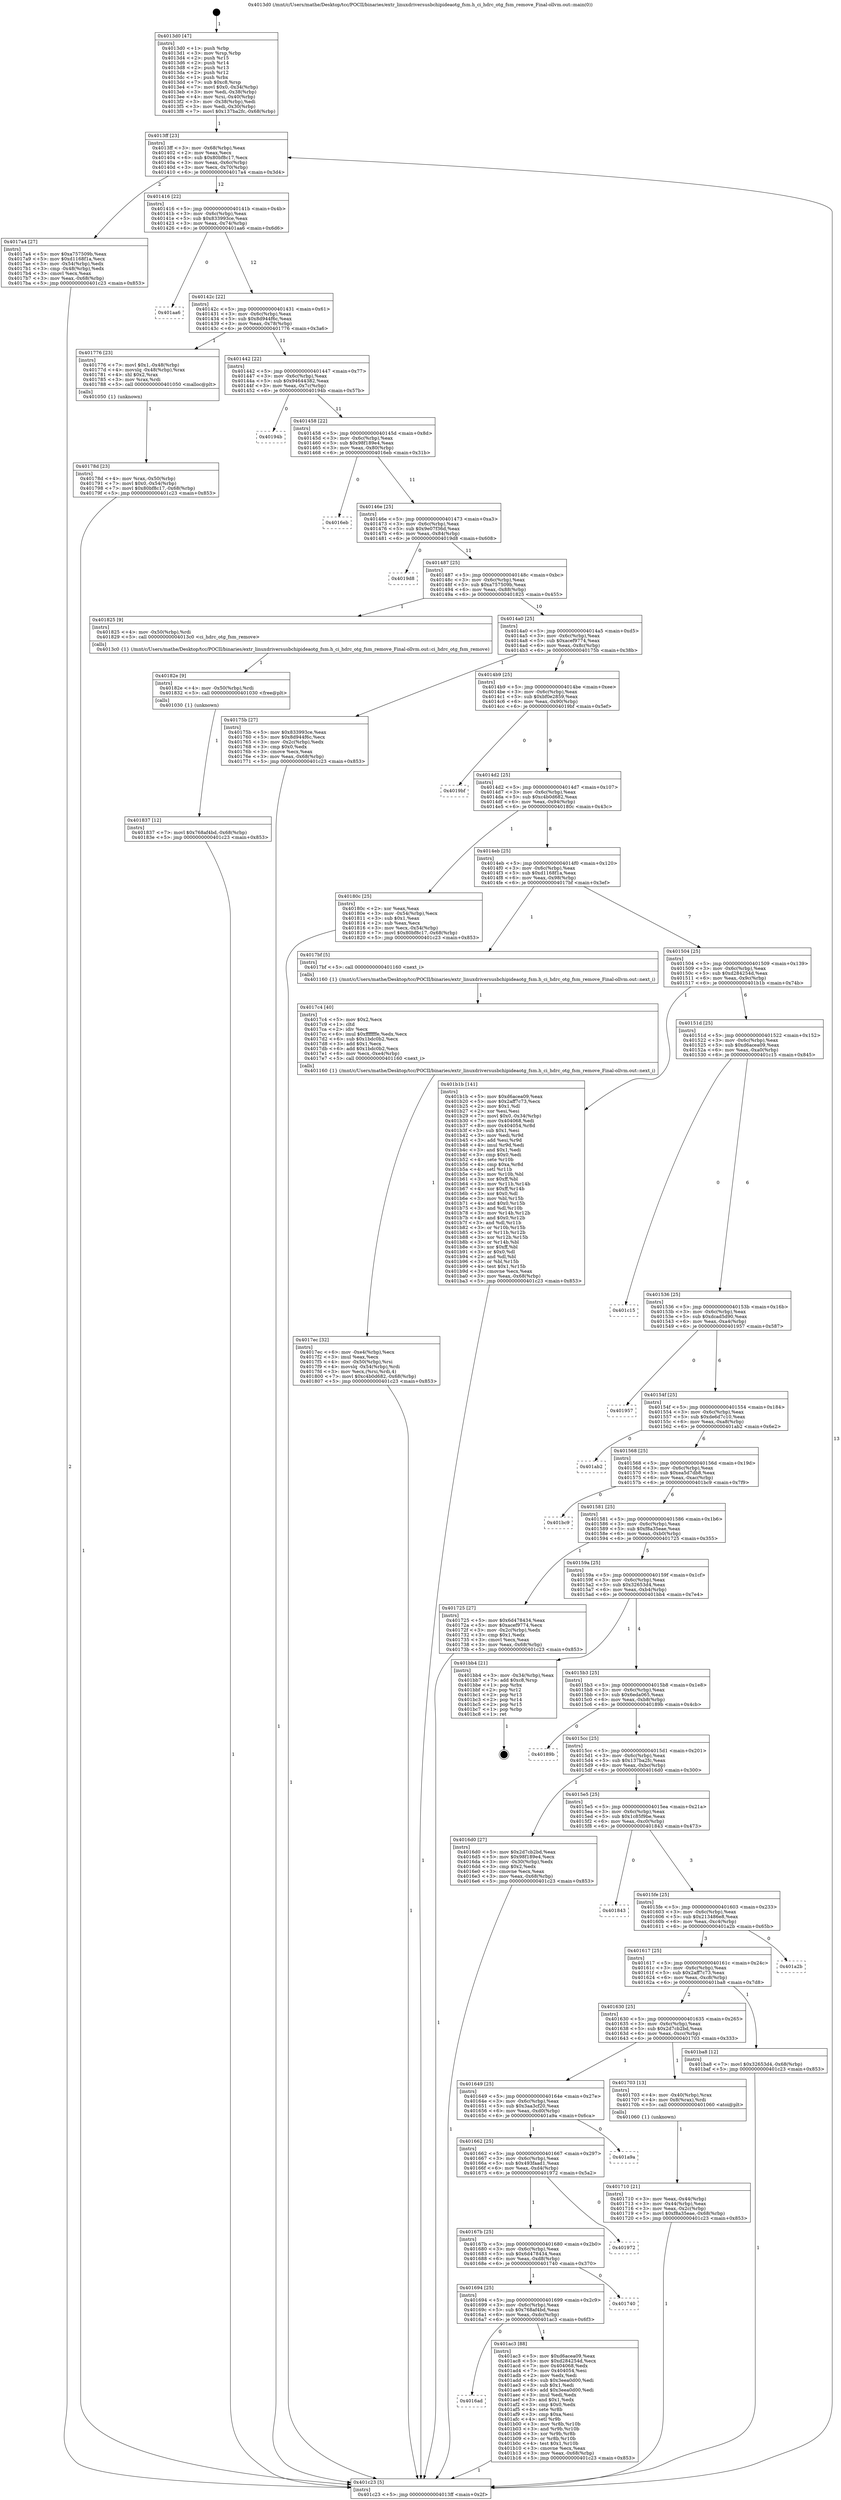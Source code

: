 digraph "0x4013d0" {
  label = "0x4013d0 (/mnt/c/Users/mathe/Desktop/tcc/POCII/binaries/extr_linuxdriversusbchipideaotg_fsm.h_ci_hdrc_otg_fsm_remove_Final-ollvm.out::main(0))"
  labelloc = "t"
  node[shape=record]

  Entry [label="",width=0.3,height=0.3,shape=circle,fillcolor=black,style=filled]
  "0x4013ff" [label="{
     0x4013ff [23]\l
     | [instrs]\l
     &nbsp;&nbsp;0x4013ff \<+3\>: mov -0x68(%rbp),%eax\l
     &nbsp;&nbsp;0x401402 \<+2\>: mov %eax,%ecx\l
     &nbsp;&nbsp;0x401404 \<+6\>: sub $0x80bf8c17,%ecx\l
     &nbsp;&nbsp;0x40140a \<+3\>: mov %eax,-0x6c(%rbp)\l
     &nbsp;&nbsp;0x40140d \<+3\>: mov %ecx,-0x70(%rbp)\l
     &nbsp;&nbsp;0x401410 \<+6\>: je 00000000004017a4 \<main+0x3d4\>\l
  }"]
  "0x4017a4" [label="{
     0x4017a4 [27]\l
     | [instrs]\l
     &nbsp;&nbsp;0x4017a4 \<+5\>: mov $0xa757509b,%eax\l
     &nbsp;&nbsp;0x4017a9 \<+5\>: mov $0xd1168f1a,%ecx\l
     &nbsp;&nbsp;0x4017ae \<+3\>: mov -0x54(%rbp),%edx\l
     &nbsp;&nbsp;0x4017b1 \<+3\>: cmp -0x48(%rbp),%edx\l
     &nbsp;&nbsp;0x4017b4 \<+3\>: cmovl %ecx,%eax\l
     &nbsp;&nbsp;0x4017b7 \<+3\>: mov %eax,-0x68(%rbp)\l
     &nbsp;&nbsp;0x4017ba \<+5\>: jmp 0000000000401c23 \<main+0x853\>\l
  }"]
  "0x401416" [label="{
     0x401416 [22]\l
     | [instrs]\l
     &nbsp;&nbsp;0x401416 \<+5\>: jmp 000000000040141b \<main+0x4b\>\l
     &nbsp;&nbsp;0x40141b \<+3\>: mov -0x6c(%rbp),%eax\l
     &nbsp;&nbsp;0x40141e \<+5\>: sub $0x833993ce,%eax\l
     &nbsp;&nbsp;0x401423 \<+3\>: mov %eax,-0x74(%rbp)\l
     &nbsp;&nbsp;0x401426 \<+6\>: je 0000000000401aa6 \<main+0x6d6\>\l
  }"]
  Exit [label="",width=0.3,height=0.3,shape=circle,fillcolor=black,style=filled,peripheries=2]
  "0x401aa6" [label="{
     0x401aa6\l
  }", style=dashed]
  "0x40142c" [label="{
     0x40142c [22]\l
     | [instrs]\l
     &nbsp;&nbsp;0x40142c \<+5\>: jmp 0000000000401431 \<main+0x61\>\l
     &nbsp;&nbsp;0x401431 \<+3\>: mov -0x6c(%rbp),%eax\l
     &nbsp;&nbsp;0x401434 \<+5\>: sub $0x8d944f6c,%eax\l
     &nbsp;&nbsp;0x401439 \<+3\>: mov %eax,-0x78(%rbp)\l
     &nbsp;&nbsp;0x40143c \<+6\>: je 0000000000401776 \<main+0x3a6\>\l
  }"]
  "0x4016ad" [label="{
     0x4016ad\l
  }", style=dashed]
  "0x401776" [label="{
     0x401776 [23]\l
     | [instrs]\l
     &nbsp;&nbsp;0x401776 \<+7\>: movl $0x1,-0x48(%rbp)\l
     &nbsp;&nbsp;0x40177d \<+4\>: movslq -0x48(%rbp),%rax\l
     &nbsp;&nbsp;0x401781 \<+4\>: shl $0x2,%rax\l
     &nbsp;&nbsp;0x401785 \<+3\>: mov %rax,%rdi\l
     &nbsp;&nbsp;0x401788 \<+5\>: call 0000000000401050 \<malloc@plt\>\l
     | [calls]\l
     &nbsp;&nbsp;0x401050 \{1\} (unknown)\l
  }"]
  "0x401442" [label="{
     0x401442 [22]\l
     | [instrs]\l
     &nbsp;&nbsp;0x401442 \<+5\>: jmp 0000000000401447 \<main+0x77\>\l
     &nbsp;&nbsp;0x401447 \<+3\>: mov -0x6c(%rbp),%eax\l
     &nbsp;&nbsp;0x40144a \<+5\>: sub $0x94644382,%eax\l
     &nbsp;&nbsp;0x40144f \<+3\>: mov %eax,-0x7c(%rbp)\l
     &nbsp;&nbsp;0x401452 \<+6\>: je 000000000040194b \<main+0x57b\>\l
  }"]
  "0x401ac3" [label="{
     0x401ac3 [88]\l
     | [instrs]\l
     &nbsp;&nbsp;0x401ac3 \<+5\>: mov $0xd6acea09,%eax\l
     &nbsp;&nbsp;0x401ac8 \<+5\>: mov $0xd284254d,%ecx\l
     &nbsp;&nbsp;0x401acd \<+7\>: mov 0x404068,%edx\l
     &nbsp;&nbsp;0x401ad4 \<+7\>: mov 0x404054,%esi\l
     &nbsp;&nbsp;0x401adb \<+2\>: mov %edx,%edi\l
     &nbsp;&nbsp;0x401add \<+6\>: sub $0x3eea0d00,%edi\l
     &nbsp;&nbsp;0x401ae3 \<+3\>: sub $0x1,%edi\l
     &nbsp;&nbsp;0x401ae6 \<+6\>: add $0x3eea0d00,%edi\l
     &nbsp;&nbsp;0x401aec \<+3\>: imul %edi,%edx\l
     &nbsp;&nbsp;0x401aef \<+3\>: and $0x1,%edx\l
     &nbsp;&nbsp;0x401af2 \<+3\>: cmp $0x0,%edx\l
     &nbsp;&nbsp;0x401af5 \<+4\>: sete %r8b\l
     &nbsp;&nbsp;0x401af9 \<+3\>: cmp $0xa,%esi\l
     &nbsp;&nbsp;0x401afc \<+4\>: setl %r9b\l
     &nbsp;&nbsp;0x401b00 \<+3\>: mov %r8b,%r10b\l
     &nbsp;&nbsp;0x401b03 \<+3\>: and %r9b,%r10b\l
     &nbsp;&nbsp;0x401b06 \<+3\>: xor %r9b,%r8b\l
     &nbsp;&nbsp;0x401b09 \<+3\>: or %r8b,%r10b\l
     &nbsp;&nbsp;0x401b0c \<+4\>: test $0x1,%r10b\l
     &nbsp;&nbsp;0x401b10 \<+3\>: cmovne %ecx,%eax\l
     &nbsp;&nbsp;0x401b13 \<+3\>: mov %eax,-0x68(%rbp)\l
     &nbsp;&nbsp;0x401b16 \<+5\>: jmp 0000000000401c23 \<main+0x853\>\l
  }"]
  "0x40194b" [label="{
     0x40194b\l
  }", style=dashed]
  "0x401458" [label="{
     0x401458 [22]\l
     | [instrs]\l
     &nbsp;&nbsp;0x401458 \<+5\>: jmp 000000000040145d \<main+0x8d\>\l
     &nbsp;&nbsp;0x40145d \<+3\>: mov -0x6c(%rbp),%eax\l
     &nbsp;&nbsp;0x401460 \<+5\>: sub $0x98f189e4,%eax\l
     &nbsp;&nbsp;0x401465 \<+3\>: mov %eax,-0x80(%rbp)\l
     &nbsp;&nbsp;0x401468 \<+6\>: je 00000000004016eb \<main+0x31b\>\l
  }"]
  "0x401694" [label="{
     0x401694 [25]\l
     | [instrs]\l
     &nbsp;&nbsp;0x401694 \<+5\>: jmp 0000000000401699 \<main+0x2c9\>\l
     &nbsp;&nbsp;0x401699 \<+3\>: mov -0x6c(%rbp),%eax\l
     &nbsp;&nbsp;0x40169c \<+5\>: sub $0x768af4bd,%eax\l
     &nbsp;&nbsp;0x4016a1 \<+6\>: mov %eax,-0xdc(%rbp)\l
     &nbsp;&nbsp;0x4016a7 \<+6\>: je 0000000000401ac3 \<main+0x6f3\>\l
  }"]
  "0x4016eb" [label="{
     0x4016eb\l
  }", style=dashed]
  "0x40146e" [label="{
     0x40146e [25]\l
     | [instrs]\l
     &nbsp;&nbsp;0x40146e \<+5\>: jmp 0000000000401473 \<main+0xa3\>\l
     &nbsp;&nbsp;0x401473 \<+3\>: mov -0x6c(%rbp),%eax\l
     &nbsp;&nbsp;0x401476 \<+5\>: sub $0x9e07f36d,%eax\l
     &nbsp;&nbsp;0x40147b \<+6\>: mov %eax,-0x84(%rbp)\l
     &nbsp;&nbsp;0x401481 \<+6\>: je 00000000004019d8 \<main+0x608\>\l
  }"]
  "0x401740" [label="{
     0x401740\l
  }", style=dashed]
  "0x4019d8" [label="{
     0x4019d8\l
  }", style=dashed]
  "0x401487" [label="{
     0x401487 [25]\l
     | [instrs]\l
     &nbsp;&nbsp;0x401487 \<+5\>: jmp 000000000040148c \<main+0xbc\>\l
     &nbsp;&nbsp;0x40148c \<+3\>: mov -0x6c(%rbp),%eax\l
     &nbsp;&nbsp;0x40148f \<+5\>: sub $0xa757509b,%eax\l
     &nbsp;&nbsp;0x401494 \<+6\>: mov %eax,-0x88(%rbp)\l
     &nbsp;&nbsp;0x40149a \<+6\>: je 0000000000401825 \<main+0x455\>\l
  }"]
  "0x40167b" [label="{
     0x40167b [25]\l
     | [instrs]\l
     &nbsp;&nbsp;0x40167b \<+5\>: jmp 0000000000401680 \<main+0x2b0\>\l
     &nbsp;&nbsp;0x401680 \<+3\>: mov -0x6c(%rbp),%eax\l
     &nbsp;&nbsp;0x401683 \<+5\>: sub $0x6d478434,%eax\l
     &nbsp;&nbsp;0x401688 \<+6\>: mov %eax,-0xd8(%rbp)\l
     &nbsp;&nbsp;0x40168e \<+6\>: je 0000000000401740 \<main+0x370\>\l
  }"]
  "0x401825" [label="{
     0x401825 [9]\l
     | [instrs]\l
     &nbsp;&nbsp;0x401825 \<+4\>: mov -0x50(%rbp),%rdi\l
     &nbsp;&nbsp;0x401829 \<+5\>: call 00000000004013c0 \<ci_hdrc_otg_fsm_remove\>\l
     | [calls]\l
     &nbsp;&nbsp;0x4013c0 \{1\} (/mnt/c/Users/mathe/Desktop/tcc/POCII/binaries/extr_linuxdriversusbchipideaotg_fsm.h_ci_hdrc_otg_fsm_remove_Final-ollvm.out::ci_hdrc_otg_fsm_remove)\l
  }"]
  "0x4014a0" [label="{
     0x4014a0 [25]\l
     | [instrs]\l
     &nbsp;&nbsp;0x4014a0 \<+5\>: jmp 00000000004014a5 \<main+0xd5\>\l
     &nbsp;&nbsp;0x4014a5 \<+3\>: mov -0x6c(%rbp),%eax\l
     &nbsp;&nbsp;0x4014a8 \<+5\>: sub $0xacef9774,%eax\l
     &nbsp;&nbsp;0x4014ad \<+6\>: mov %eax,-0x8c(%rbp)\l
     &nbsp;&nbsp;0x4014b3 \<+6\>: je 000000000040175b \<main+0x38b\>\l
  }"]
  "0x401972" [label="{
     0x401972\l
  }", style=dashed]
  "0x40175b" [label="{
     0x40175b [27]\l
     | [instrs]\l
     &nbsp;&nbsp;0x40175b \<+5\>: mov $0x833993ce,%eax\l
     &nbsp;&nbsp;0x401760 \<+5\>: mov $0x8d944f6c,%ecx\l
     &nbsp;&nbsp;0x401765 \<+3\>: mov -0x2c(%rbp),%edx\l
     &nbsp;&nbsp;0x401768 \<+3\>: cmp $0x0,%edx\l
     &nbsp;&nbsp;0x40176b \<+3\>: cmove %ecx,%eax\l
     &nbsp;&nbsp;0x40176e \<+3\>: mov %eax,-0x68(%rbp)\l
     &nbsp;&nbsp;0x401771 \<+5\>: jmp 0000000000401c23 \<main+0x853\>\l
  }"]
  "0x4014b9" [label="{
     0x4014b9 [25]\l
     | [instrs]\l
     &nbsp;&nbsp;0x4014b9 \<+5\>: jmp 00000000004014be \<main+0xee\>\l
     &nbsp;&nbsp;0x4014be \<+3\>: mov -0x6c(%rbp),%eax\l
     &nbsp;&nbsp;0x4014c1 \<+5\>: sub $0xbf0e2859,%eax\l
     &nbsp;&nbsp;0x4014c6 \<+6\>: mov %eax,-0x90(%rbp)\l
     &nbsp;&nbsp;0x4014cc \<+6\>: je 00000000004019bf \<main+0x5ef\>\l
  }"]
  "0x401662" [label="{
     0x401662 [25]\l
     | [instrs]\l
     &nbsp;&nbsp;0x401662 \<+5\>: jmp 0000000000401667 \<main+0x297\>\l
     &nbsp;&nbsp;0x401667 \<+3\>: mov -0x6c(%rbp),%eax\l
     &nbsp;&nbsp;0x40166a \<+5\>: sub $0x493faad1,%eax\l
     &nbsp;&nbsp;0x40166f \<+6\>: mov %eax,-0xd4(%rbp)\l
     &nbsp;&nbsp;0x401675 \<+6\>: je 0000000000401972 \<main+0x5a2\>\l
  }"]
  "0x4019bf" [label="{
     0x4019bf\l
  }", style=dashed]
  "0x4014d2" [label="{
     0x4014d2 [25]\l
     | [instrs]\l
     &nbsp;&nbsp;0x4014d2 \<+5\>: jmp 00000000004014d7 \<main+0x107\>\l
     &nbsp;&nbsp;0x4014d7 \<+3\>: mov -0x6c(%rbp),%eax\l
     &nbsp;&nbsp;0x4014da \<+5\>: sub $0xc4b0d682,%eax\l
     &nbsp;&nbsp;0x4014df \<+6\>: mov %eax,-0x94(%rbp)\l
     &nbsp;&nbsp;0x4014e5 \<+6\>: je 000000000040180c \<main+0x43c\>\l
  }"]
  "0x401a9a" [label="{
     0x401a9a\l
  }", style=dashed]
  "0x40180c" [label="{
     0x40180c [25]\l
     | [instrs]\l
     &nbsp;&nbsp;0x40180c \<+2\>: xor %eax,%eax\l
     &nbsp;&nbsp;0x40180e \<+3\>: mov -0x54(%rbp),%ecx\l
     &nbsp;&nbsp;0x401811 \<+3\>: sub $0x1,%eax\l
     &nbsp;&nbsp;0x401814 \<+2\>: sub %eax,%ecx\l
     &nbsp;&nbsp;0x401816 \<+3\>: mov %ecx,-0x54(%rbp)\l
     &nbsp;&nbsp;0x401819 \<+7\>: movl $0x80bf8c17,-0x68(%rbp)\l
     &nbsp;&nbsp;0x401820 \<+5\>: jmp 0000000000401c23 \<main+0x853\>\l
  }"]
  "0x4014eb" [label="{
     0x4014eb [25]\l
     | [instrs]\l
     &nbsp;&nbsp;0x4014eb \<+5\>: jmp 00000000004014f0 \<main+0x120\>\l
     &nbsp;&nbsp;0x4014f0 \<+3\>: mov -0x6c(%rbp),%eax\l
     &nbsp;&nbsp;0x4014f3 \<+5\>: sub $0xd1168f1a,%eax\l
     &nbsp;&nbsp;0x4014f8 \<+6\>: mov %eax,-0x98(%rbp)\l
     &nbsp;&nbsp;0x4014fe \<+6\>: je 00000000004017bf \<main+0x3ef\>\l
  }"]
  "0x401837" [label="{
     0x401837 [12]\l
     | [instrs]\l
     &nbsp;&nbsp;0x401837 \<+7\>: movl $0x768af4bd,-0x68(%rbp)\l
     &nbsp;&nbsp;0x40183e \<+5\>: jmp 0000000000401c23 \<main+0x853\>\l
  }"]
  "0x4017bf" [label="{
     0x4017bf [5]\l
     | [instrs]\l
     &nbsp;&nbsp;0x4017bf \<+5\>: call 0000000000401160 \<next_i\>\l
     | [calls]\l
     &nbsp;&nbsp;0x401160 \{1\} (/mnt/c/Users/mathe/Desktop/tcc/POCII/binaries/extr_linuxdriversusbchipideaotg_fsm.h_ci_hdrc_otg_fsm_remove_Final-ollvm.out::next_i)\l
  }"]
  "0x401504" [label="{
     0x401504 [25]\l
     | [instrs]\l
     &nbsp;&nbsp;0x401504 \<+5\>: jmp 0000000000401509 \<main+0x139\>\l
     &nbsp;&nbsp;0x401509 \<+3\>: mov -0x6c(%rbp),%eax\l
     &nbsp;&nbsp;0x40150c \<+5\>: sub $0xd284254d,%eax\l
     &nbsp;&nbsp;0x401511 \<+6\>: mov %eax,-0x9c(%rbp)\l
     &nbsp;&nbsp;0x401517 \<+6\>: je 0000000000401b1b \<main+0x74b\>\l
  }"]
  "0x40182e" [label="{
     0x40182e [9]\l
     | [instrs]\l
     &nbsp;&nbsp;0x40182e \<+4\>: mov -0x50(%rbp),%rdi\l
     &nbsp;&nbsp;0x401832 \<+5\>: call 0000000000401030 \<free@plt\>\l
     | [calls]\l
     &nbsp;&nbsp;0x401030 \{1\} (unknown)\l
  }"]
  "0x401b1b" [label="{
     0x401b1b [141]\l
     | [instrs]\l
     &nbsp;&nbsp;0x401b1b \<+5\>: mov $0xd6acea09,%eax\l
     &nbsp;&nbsp;0x401b20 \<+5\>: mov $0x2aff7c73,%ecx\l
     &nbsp;&nbsp;0x401b25 \<+2\>: mov $0x1,%dl\l
     &nbsp;&nbsp;0x401b27 \<+2\>: xor %esi,%esi\l
     &nbsp;&nbsp;0x401b29 \<+7\>: movl $0x0,-0x34(%rbp)\l
     &nbsp;&nbsp;0x401b30 \<+7\>: mov 0x404068,%edi\l
     &nbsp;&nbsp;0x401b37 \<+8\>: mov 0x404054,%r8d\l
     &nbsp;&nbsp;0x401b3f \<+3\>: sub $0x1,%esi\l
     &nbsp;&nbsp;0x401b42 \<+3\>: mov %edi,%r9d\l
     &nbsp;&nbsp;0x401b45 \<+3\>: add %esi,%r9d\l
     &nbsp;&nbsp;0x401b48 \<+4\>: imul %r9d,%edi\l
     &nbsp;&nbsp;0x401b4c \<+3\>: and $0x1,%edi\l
     &nbsp;&nbsp;0x401b4f \<+3\>: cmp $0x0,%edi\l
     &nbsp;&nbsp;0x401b52 \<+4\>: sete %r10b\l
     &nbsp;&nbsp;0x401b56 \<+4\>: cmp $0xa,%r8d\l
     &nbsp;&nbsp;0x401b5a \<+4\>: setl %r11b\l
     &nbsp;&nbsp;0x401b5e \<+3\>: mov %r10b,%bl\l
     &nbsp;&nbsp;0x401b61 \<+3\>: xor $0xff,%bl\l
     &nbsp;&nbsp;0x401b64 \<+3\>: mov %r11b,%r14b\l
     &nbsp;&nbsp;0x401b67 \<+4\>: xor $0xff,%r14b\l
     &nbsp;&nbsp;0x401b6b \<+3\>: xor $0x0,%dl\l
     &nbsp;&nbsp;0x401b6e \<+3\>: mov %bl,%r15b\l
     &nbsp;&nbsp;0x401b71 \<+4\>: and $0x0,%r15b\l
     &nbsp;&nbsp;0x401b75 \<+3\>: and %dl,%r10b\l
     &nbsp;&nbsp;0x401b78 \<+3\>: mov %r14b,%r12b\l
     &nbsp;&nbsp;0x401b7b \<+4\>: and $0x0,%r12b\l
     &nbsp;&nbsp;0x401b7f \<+3\>: and %dl,%r11b\l
     &nbsp;&nbsp;0x401b82 \<+3\>: or %r10b,%r15b\l
     &nbsp;&nbsp;0x401b85 \<+3\>: or %r11b,%r12b\l
     &nbsp;&nbsp;0x401b88 \<+3\>: xor %r12b,%r15b\l
     &nbsp;&nbsp;0x401b8b \<+3\>: or %r14b,%bl\l
     &nbsp;&nbsp;0x401b8e \<+3\>: xor $0xff,%bl\l
     &nbsp;&nbsp;0x401b91 \<+3\>: or $0x0,%dl\l
     &nbsp;&nbsp;0x401b94 \<+2\>: and %dl,%bl\l
     &nbsp;&nbsp;0x401b96 \<+3\>: or %bl,%r15b\l
     &nbsp;&nbsp;0x401b99 \<+4\>: test $0x1,%r15b\l
     &nbsp;&nbsp;0x401b9d \<+3\>: cmovne %ecx,%eax\l
     &nbsp;&nbsp;0x401ba0 \<+3\>: mov %eax,-0x68(%rbp)\l
     &nbsp;&nbsp;0x401ba3 \<+5\>: jmp 0000000000401c23 \<main+0x853\>\l
  }"]
  "0x40151d" [label="{
     0x40151d [25]\l
     | [instrs]\l
     &nbsp;&nbsp;0x40151d \<+5\>: jmp 0000000000401522 \<main+0x152\>\l
     &nbsp;&nbsp;0x401522 \<+3\>: mov -0x6c(%rbp),%eax\l
     &nbsp;&nbsp;0x401525 \<+5\>: sub $0xd6acea09,%eax\l
     &nbsp;&nbsp;0x40152a \<+6\>: mov %eax,-0xa0(%rbp)\l
     &nbsp;&nbsp;0x401530 \<+6\>: je 0000000000401c15 \<main+0x845\>\l
  }"]
  "0x4017ec" [label="{
     0x4017ec [32]\l
     | [instrs]\l
     &nbsp;&nbsp;0x4017ec \<+6\>: mov -0xe4(%rbp),%ecx\l
     &nbsp;&nbsp;0x4017f2 \<+3\>: imul %eax,%ecx\l
     &nbsp;&nbsp;0x4017f5 \<+4\>: mov -0x50(%rbp),%rsi\l
     &nbsp;&nbsp;0x4017f9 \<+4\>: movslq -0x54(%rbp),%rdi\l
     &nbsp;&nbsp;0x4017fd \<+3\>: mov %ecx,(%rsi,%rdi,4)\l
     &nbsp;&nbsp;0x401800 \<+7\>: movl $0xc4b0d682,-0x68(%rbp)\l
     &nbsp;&nbsp;0x401807 \<+5\>: jmp 0000000000401c23 \<main+0x853\>\l
  }"]
  "0x401c15" [label="{
     0x401c15\l
  }", style=dashed]
  "0x401536" [label="{
     0x401536 [25]\l
     | [instrs]\l
     &nbsp;&nbsp;0x401536 \<+5\>: jmp 000000000040153b \<main+0x16b\>\l
     &nbsp;&nbsp;0x40153b \<+3\>: mov -0x6c(%rbp),%eax\l
     &nbsp;&nbsp;0x40153e \<+5\>: sub $0xdcad5d90,%eax\l
     &nbsp;&nbsp;0x401543 \<+6\>: mov %eax,-0xa4(%rbp)\l
     &nbsp;&nbsp;0x401549 \<+6\>: je 0000000000401957 \<main+0x587\>\l
  }"]
  "0x4017c4" [label="{
     0x4017c4 [40]\l
     | [instrs]\l
     &nbsp;&nbsp;0x4017c4 \<+5\>: mov $0x2,%ecx\l
     &nbsp;&nbsp;0x4017c9 \<+1\>: cltd\l
     &nbsp;&nbsp;0x4017ca \<+2\>: idiv %ecx\l
     &nbsp;&nbsp;0x4017cc \<+6\>: imul $0xfffffffe,%edx,%ecx\l
     &nbsp;&nbsp;0x4017d2 \<+6\>: sub $0x1bdc0b2,%ecx\l
     &nbsp;&nbsp;0x4017d8 \<+3\>: add $0x1,%ecx\l
     &nbsp;&nbsp;0x4017db \<+6\>: add $0x1bdc0b2,%ecx\l
     &nbsp;&nbsp;0x4017e1 \<+6\>: mov %ecx,-0xe4(%rbp)\l
     &nbsp;&nbsp;0x4017e7 \<+5\>: call 0000000000401160 \<next_i\>\l
     | [calls]\l
     &nbsp;&nbsp;0x401160 \{1\} (/mnt/c/Users/mathe/Desktop/tcc/POCII/binaries/extr_linuxdriversusbchipideaotg_fsm.h_ci_hdrc_otg_fsm_remove_Final-ollvm.out::next_i)\l
  }"]
  "0x401957" [label="{
     0x401957\l
  }", style=dashed]
  "0x40154f" [label="{
     0x40154f [25]\l
     | [instrs]\l
     &nbsp;&nbsp;0x40154f \<+5\>: jmp 0000000000401554 \<main+0x184\>\l
     &nbsp;&nbsp;0x401554 \<+3\>: mov -0x6c(%rbp),%eax\l
     &nbsp;&nbsp;0x401557 \<+5\>: sub $0xde6d7c10,%eax\l
     &nbsp;&nbsp;0x40155c \<+6\>: mov %eax,-0xa8(%rbp)\l
     &nbsp;&nbsp;0x401562 \<+6\>: je 0000000000401ab2 \<main+0x6e2\>\l
  }"]
  "0x40178d" [label="{
     0x40178d [23]\l
     | [instrs]\l
     &nbsp;&nbsp;0x40178d \<+4\>: mov %rax,-0x50(%rbp)\l
     &nbsp;&nbsp;0x401791 \<+7\>: movl $0x0,-0x54(%rbp)\l
     &nbsp;&nbsp;0x401798 \<+7\>: movl $0x80bf8c17,-0x68(%rbp)\l
     &nbsp;&nbsp;0x40179f \<+5\>: jmp 0000000000401c23 \<main+0x853\>\l
  }"]
  "0x401ab2" [label="{
     0x401ab2\l
  }", style=dashed]
  "0x401568" [label="{
     0x401568 [25]\l
     | [instrs]\l
     &nbsp;&nbsp;0x401568 \<+5\>: jmp 000000000040156d \<main+0x19d\>\l
     &nbsp;&nbsp;0x40156d \<+3\>: mov -0x6c(%rbp),%eax\l
     &nbsp;&nbsp;0x401570 \<+5\>: sub $0xea5d7db8,%eax\l
     &nbsp;&nbsp;0x401575 \<+6\>: mov %eax,-0xac(%rbp)\l
     &nbsp;&nbsp;0x40157b \<+6\>: je 0000000000401bc9 \<main+0x7f9\>\l
  }"]
  "0x401710" [label="{
     0x401710 [21]\l
     | [instrs]\l
     &nbsp;&nbsp;0x401710 \<+3\>: mov %eax,-0x44(%rbp)\l
     &nbsp;&nbsp;0x401713 \<+3\>: mov -0x44(%rbp),%eax\l
     &nbsp;&nbsp;0x401716 \<+3\>: mov %eax,-0x2c(%rbp)\l
     &nbsp;&nbsp;0x401719 \<+7\>: movl $0xf8a35eae,-0x68(%rbp)\l
     &nbsp;&nbsp;0x401720 \<+5\>: jmp 0000000000401c23 \<main+0x853\>\l
  }"]
  "0x401bc9" [label="{
     0x401bc9\l
  }", style=dashed]
  "0x401581" [label="{
     0x401581 [25]\l
     | [instrs]\l
     &nbsp;&nbsp;0x401581 \<+5\>: jmp 0000000000401586 \<main+0x1b6\>\l
     &nbsp;&nbsp;0x401586 \<+3\>: mov -0x6c(%rbp),%eax\l
     &nbsp;&nbsp;0x401589 \<+5\>: sub $0xf8a35eae,%eax\l
     &nbsp;&nbsp;0x40158e \<+6\>: mov %eax,-0xb0(%rbp)\l
     &nbsp;&nbsp;0x401594 \<+6\>: je 0000000000401725 \<main+0x355\>\l
  }"]
  "0x401649" [label="{
     0x401649 [25]\l
     | [instrs]\l
     &nbsp;&nbsp;0x401649 \<+5\>: jmp 000000000040164e \<main+0x27e\>\l
     &nbsp;&nbsp;0x40164e \<+3\>: mov -0x6c(%rbp),%eax\l
     &nbsp;&nbsp;0x401651 \<+5\>: sub $0x3aa3cf20,%eax\l
     &nbsp;&nbsp;0x401656 \<+6\>: mov %eax,-0xd0(%rbp)\l
     &nbsp;&nbsp;0x40165c \<+6\>: je 0000000000401a9a \<main+0x6ca\>\l
  }"]
  "0x401725" [label="{
     0x401725 [27]\l
     | [instrs]\l
     &nbsp;&nbsp;0x401725 \<+5\>: mov $0x6d478434,%eax\l
     &nbsp;&nbsp;0x40172a \<+5\>: mov $0xacef9774,%ecx\l
     &nbsp;&nbsp;0x40172f \<+3\>: mov -0x2c(%rbp),%edx\l
     &nbsp;&nbsp;0x401732 \<+3\>: cmp $0x1,%edx\l
     &nbsp;&nbsp;0x401735 \<+3\>: cmovl %ecx,%eax\l
     &nbsp;&nbsp;0x401738 \<+3\>: mov %eax,-0x68(%rbp)\l
     &nbsp;&nbsp;0x40173b \<+5\>: jmp 0000000000401c23 \<main+0x853\>\l
  }"]
  "0x40159a" [label="{
     0x40159a [25]\l
     | [instrs]\l
     &nbsp;&nbsp;0x40159a \<+5\>: jmp 000000000040159f \<main+0x1cf\>\l
     &nbsp;&nbsp;0x40159f \<+3\>: mov -0x6c(%rbp),%eax\l
     &nbsp;&nbsp;0x4015a2 \<+5\>: sub $0x32653d4,%eax\l
     &nbsp;&nbsp;0x4015a7 \<+6\>: mov %eax,-0xb4(%rbp)\l
     &nbsp;&nbsp;0x4015ad \<+6\>: je 0000000000401bb4 \<main+0x7e4\>\l
  }"]
  "0x401703" [label="{
     0x401703 [13]\l
     | [instrs]\l
     &nbsp;&nbsp;0x401703 \<+4\>: mov -0x40(%rbp),%rax\l
     &nbsp;&nbsp;0x401707 \<+4\>: mov 0x8(%rax),%rdi\l
     &nbsp;&nbsp;0x40170b \<+5\>: call 0000000000401060 \<atoi@plt\>\l
     | [calls]\l
     &nbsp;&nbsp;0x401060 \{1\} (unknown)\l
  }"]
  "0x401bb4" [label="{
     0x401bb4 [21]\l
     | [instrs]\l
     &nbsp;&nbsp;0x401bb4 \<+3\>: mov -0x34(%rbp),%eax\l
     &nbsp;&nbsp;0x401bb7 \<+7\>: add $0xc8,%rsp\l
     &nbsp;&nbsp;0x401bbe \<+1\>: pop %rbx\l
     &nbsp;&nbsp;0x401bbf \<+2\>: pop %r12\l
     &nbsp;&nbsp;0x401bc1 \<+2\>: pop %r13\l
     &nbsp;&nbsp;0x401bc3 \<+2\>: pop %r14\l
     &nbsp;&nbsp;0x401bc5 \<+2\>: pop %r15\l
     &nbsp;&nbsp;0x401bc7 \<+1\>: pop %rbp\l
     &nbsp;&nbsp;0x401bc8 \<+1\>: ret\l
  }"]
  "0x4015b3" [label="{
     0x4015b3 [25]\l
     | [instrs]\l
     &nbsp;&nbsp;0x4015b3 \<+5\>: jmp 00000000004015b8 \<main+0x1e8\>\l
     &nbsp;&nbsp;0x4015b8 \<+3\>: mov -0x6c(%rbp),%eax\l
     &nbsp;&nbsp;0x4015bb \<+5\>: sub $0x6eda065,%eax\l
     &nbsp;&nbsp;0x4015c0 \<+6\>: mov %eax,-0xb8(%rbp)\l
     &nbsp;&nbsp;0x4015c6 \<+6\>: je 000000000040189b \<main+0x4cb\>\l
  }"]
  "0x401630" [label="{
     0x401630 [25]\l
     | [instrs]\l
     &nbsp;&nbsp;0x401630 \<+5\>: jmp 0000000000401635 \<main+0x265\>\l
     &nbsp;&nbsp;0x401635 \<+3\>: mov -0x6c(%rbp),%eax\l
     &nbsp;&nbsp;0x401638 \<+5\>: sub $0x2d7cb2bd,%eax\l
     &nbsp;&nbsp;0x40163d \<+6\>: mov %eax,-0xcc(%rbp)\l
     &nbsp;&nbsp;0x401643 \<+6\>: je 0000000000401703 \<main+0x333\>\l
  }"]
  "0x40189b" [label="{
     0x40189b\l
  }", style=dashed]
  "0x4015cc" [label="{
     0x4015cc [25]\l
     | [instrs]\l
     &nbsp;&nbsp;0x4015cc \<+5\>: jmp 00000000004015d1 \<main+0x201\>\l
     &nbsp;&nbsp;0x4015d1 \<+3\>: mov -0x6c(%rbp),%eax\l
     &nbsp;&nbsp;0x4015d4 \<+5\>: sub $0x137ba2fc,%eax\l
     &nbsp;&nbsp;0x4015d9 \<+6\>: mov %eax,-0xbc(%rbp)\l
     &nbsp;&nbsp;0x4015df \<+6\>: je 00000000004016d0 \<main+0x300\>\l
  }"]
  "0x401ba8" [label="{
     0x401ba8 [12]\l
     | [instrs]\l
     &nbsp;&nbsp;0x401ba8 \<+7\>: movl $0x32653d4,-0x68(%rbp)\l
     &nbsp;&nbsp;0x401baf \<+5\>: jmp 0000000000401c23 \<main+0x853\>\l
  }"]
  "0x4016d0" [label="{
     0x4016d0 [27]\l
     | [instrs]\l
     &nbsp;&nbsp;0x4016d0 \<+5\>: mov $0x2d7cb2bd,%eax\l
     &nbsp;&nbsp;0x4016d5 \<+5\>: mov $0x98f189e4,%ecx\l
     &nbsp;&nbsp;0x4016da \<+3\>: mov -0x30(%rbp),%edx\l
     &nbsp;&nbsp;0x4016dd \<+3\>: cmp $0x2,%edx\l
     &nbsp;&nbsp;0x4016e0 \<+3\>: cmovne %ecx,%eax\l
     &nbsp;&nbsp;0x4016e3 \<+3\>: mov %eax,-0x68(%rbp)\l
     &nbsp;&nbsp;0x4016e6 \<+5\>: jmp 0000000000401c23 \<main+0x853\>\l
  }"]
  "0x4015e5" [label="{
     0x4015e5 [25]\l
     | [instrs]\l
     &nbsp;&nbsp;0x4015e5 \<+5\>: jmp 00000000004015ea \<main+0x21a\>\l
     &nbsp;&nbsp;0x4015ea \<+3\>: mov -0x6c(%rbp),%eax\l
     &nbsp;&nbsp;0x4015ed \<+5\>: sub $0x1c85f9be,%eax\l
     &nbsp;&nbsp;0x4015f2 \<+6\>: mov %eax,-0xc0(%rbp)\l
     &nbsp;&nbsp;0x4015f8 \<+6\>: je 0000000000401843 \<main+0x473\>\l
  }"]
  "0x401c23" [label="{
     0x401c23 [5]\l
     | [instrs]\l
     &nbsp;&nbsp;0x401c23 \<+5\>: jmp 00000000004013ff \<main+0x2f\>\l
  }"]
  "0x4013d0" [label="{
     0x4013d0 [47]\l
     | [instrs]\l
     &nbsp;&nbsp;0x4013d0 \<+1\>: push %rbp\l
     &nbsp;&nbsp;0x4013d1 \<+3\>: mov %rsp,%rbp\l
     &nbsp;&nbsp;0x4013d4 \<+2\>: push %r15\l
     &nbsp;&nbsp;0x4013d6 \<+2\>: push %r14\l
     &nbsp;&nbsp;0x4013d8 \<+2\>: push %r13\l
     &nbsp;&nbsp;0x4013da \<+2\>: push %r12\l
     &nbsp;&nbsp;0x4013dc \<+1\>: push %rbx\l
     &nbsp;&nbsp;0x4013dd \<+7\>: sub $0xc8,%rsp\l
     &nbsp;&nbsp;0x4013e4 \<+7\>: movl $0x0,-0x34(%rbp)\l
     &nbsp;&nbsp;0x4013eb \<+3\>: mov %edi,-0x38(%rbp)\l
     &nbsp;&nbsp;0x4013ee \<+4\>: mov %rsi,-0x40(%rbp)\l
     &nbsp;&nbsp;0x4013f2 \<+3\>: mov -0x38(%rbp),%edi\l
     &nbsp;&nbsp;0x4013f5 \<+3\>: mov %edi,-0x30(%rbp)\l
     &nbsp;&nbsp;0x4013f8 \<+7\>: movl $0x137ba2fc,-0x68(%rbp)\l
  }"]
  "0x401617" [label="{
     0x401617 [25]\l
     | [instrs]\l
     &nbsp;&nbsp;0x401617 \<+5\>: jmp 000000000040161c \<main+0x24c\>\l
     &nbsp;&nbsp;0x40161c \<+3\>: mov -0x6c(%rbp),%eax\l
     &nbsp;&nbsp;0x40161f \<+5\>: sub $0x2aff7c73,%eax\l
     &nbsp;&nbsp;0x401624 \<+6\>: mov %eax,-0xc8(%rbp)\l
     &nbsp;&nbsp;0x40162a \<+6\>: je 0000000000401ba8 \<main+0x7d8\>\l
  }"]
  "0x401843" [label="{
     0x401843\l
  }", style=dashed]
  "0x4015fe" [label="{
     0x4015fe [25]\l
     | [instrs]\l
     &nbsp;&nbsp;0x4015fe \<+5\>: jmp 0000000000401603 \<main+0x233\>\l
     &nbsp;&nbsp;0x401603 \<+3\>: mov -0x6c(%rbp),%eax\l
     &nbsp;&nbsp;0x401606 \<+5\>: sub $0x213486e8,%eax\l
     &nbsp;&nbsp;0x40160b \<+6\>: mov %eax,-0xc4(%rbp)\l
     &nbsp;&nbsp;0x401611 \<+6\>: je 0000000000401a2b \<main+0x65b\>\l
  }"]
  "0x401a2b" [label="{
     0x401a2b\l
  }", style=dashed]
  Entry -> "0x4013d0" [label=" 1"]
  "0x4013ff" -> "0x4017a4" [label=" 2"]
  "0x4013ff" -> "0x401416" [label=" 12"]
  "0x401bb4" -> Exit [label=" 1"]
  "0x401416" -> "0x401aa6" [label=" 0"]
  "0x401416" -> "0x40142c" [label=" 12"]
  "0x401ba8" -> "0x401c23" [label=" 1"]
  "0x40142c" -> "0x401776" [label=" 1"]
  "0x40142c" -> "0x401442" [label=" 11"]
  "0x401b1b" -> "0x401c23" [label=" 1"]
  "0x401442" -> "0x40194b" [label=" 0"]
  "0x401442" -> "0x401458" [label=" 11"]
  "0x401ac3" -> "0x401c23" [label=" 1"]
  "0x401458" -> "0x4016eb" [label=" 0"]
  "0x401458" -> "0x40146e" [label=" 11"]
  "0x401694" -> "0x401ac3" [label=" 1"]
  "0x40146e" -> "0x4019d8" [label=" 0"]
  "0x40146e" -> "0x401487" [label=" 11"]
  "0x401694" -> "0x4016ad" [label=" 0"]
  "0x401487" -> "0x401825" [label=" 1"]
  "0x401487" -> "0x4014a0" [label=" 10"]
  "0x40167b" -> "0x401740" [label=" 0"]
  "0x4014a0" -> "0x40175b" [label=" 1"]
  "0x4014a0" -> "0x4014b9" [label=" 9"]
  "0x40167b" -> "0x401694" [label=" 1"]
  "0x4014b9" -> "0x4019bf" [label=" 0"]
  "0x4014b9" -> "0x4014d2" [label=" 9"]
  "0x401662" -> "0x401972" [label=" 0"]
  "0x4014d2" -> "0x40180c" [label=" 1"]
  "0x4014d2" -> "0x4014eb" [label=" 8"]
  "0x401662" -> "0x40167b" [label=" 1"]
  "0x4014eb" -> "0x4017bf" [label=" 1"]
  "0x4014eb" -> "0x401504" [label=" 7"]
  "0x401649" -> "0x401a9a" [label=" 0"]
  "0x401504" -> "0x401b1b" [label=" 1"]
  "0x401504" -> "0x40151d" [label=" 6"]
  "0x401649" -> "0x401662" [label=" 1"]
  "0x40151d" -> "0x401c15" [label=" 0"]
  "0x40151d" -> "0x401536" [label=" 6"]
  "0x401837" -> "0x401c23" [label=" 1"]
  "0x401536" -> "0x401957" [label=" 0"]
  "0x401536" -> "0x40154f" [label=" 6"]
  "0x40182e" -> "0x401837" [label=" 1"]
  "0x40154f" -> "0x401ab2" [label=" 0"]
  "0x40154f" -> "0x401568" [label=" 6"]
  "0x401825" -> "0x40182e" [label=" 1"]
  "0x401568" -> "0x401bc9" [label=" 0"]
  "0x401568" -> "0x401581" [label=" 6"]
  "0x40180c" -> "0x401c23" [label=" 1"]
  "0x401581" -> "0x401725" [label=" 1"]
  "0x401581" -> "0x40159a" [label=" 5"]
  "0x4017ec" -> "0x401c23" [label=" 1"]
  "0x40159a" -> "0x401bb4" [label=" 1"]
  "0x40159a" -> "0x4015b3" [label=" 4"]
  "0x4017c4" -> "0x4017ec" [label=" 1"]
  "0x4015b3" -> "0x40189b" [label=" 0"]
  "0x4015b3" -> "0x4015cc" [label=" 4"]
  "0x4017a4" -> "0x401c23" [label=" 2"]
  "0x4015cc" -> "0x4016d0" [label=" 1"]
  "0x4015cc" -> "0x4015e5" [label=" 3"]
  "0x4016d0" -> "0x401c23" [label=" 1"]
  "0x4013d0" -> "0x4013ff" [label=" 1"]
  "0x401c23" -> "0x4013ff" [label=" 13"]
  "0x40178d" -> "0x401c23" [label=" 1"]
  "0x4015e5" -> "0x401843" [label=" 0"]
  "0x4015e5" -> "0x4015fe" [label=" 3"]
  "0x40175b" -> "0x401c23" [label=" 1"]
  "0x4015fe" -> "0x401a2b" [label=" 0"]
  "0x4015fe" -> "0x401617" [label=" 3"]
  "0x401776" -> "0x40178d" [label=" 1"]
  "0x401617" -> "0x401ba8" [label=" 1"]
  "0x401617" -> "0x401630" [label=" 2"]
  "0x4017bf" -> "0x4017c4" [label=" 1"]
  "0x401630" -> "0x401703" [label=" 1"]
  "0x401630" -> "0x401649" [label=" 1"]
  "0x401703" -> "0x401710" [label=" 1"]
  "0x401710" -> "0x401c23" [label=" 1"]
  "0x401725" -> "0x401c23" [label=" 1"]
}
